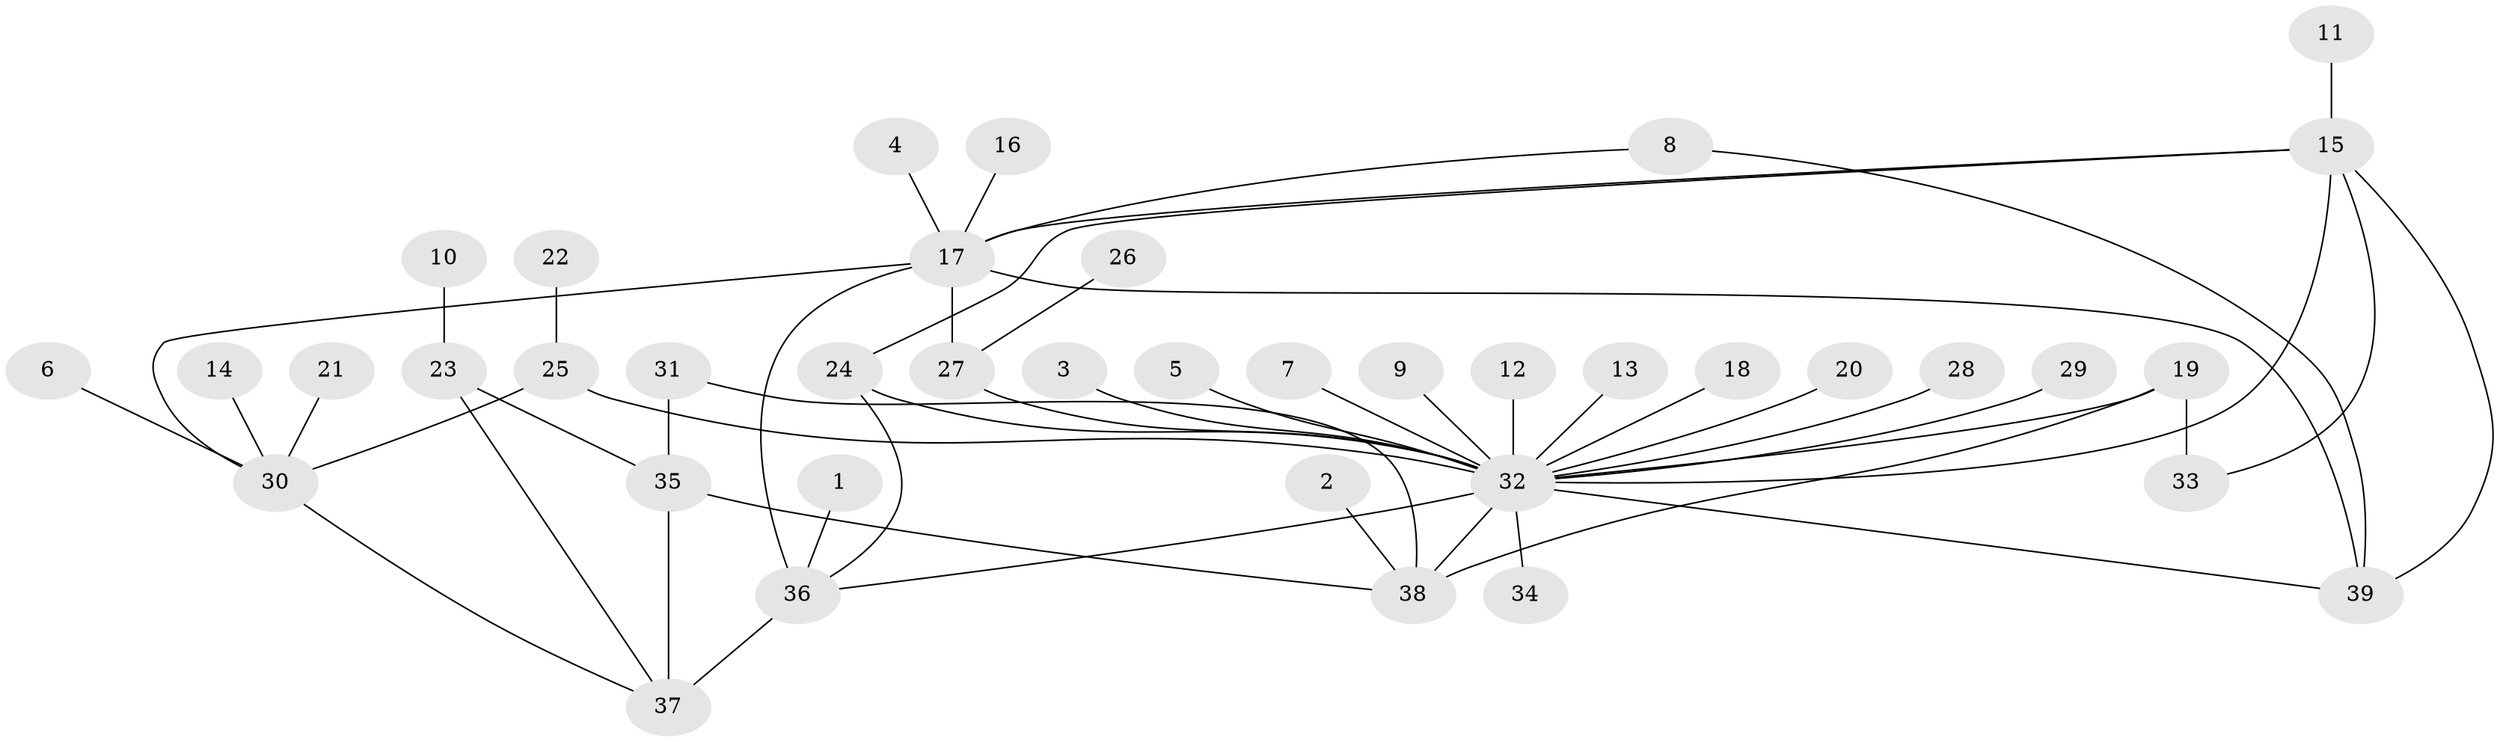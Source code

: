 // original degree distribution, {2: 0.18181818181818182, 6: 0.05194805194805195, 10: 0.012987012987012988, 22: 0.012987012987012988, 7: 0.012987012987012988, 5: 0.03896103896103896, 8: 0.012987012987012988, 1: 0.5324675324675324, 3: 0.09090909090909091, 4: 0.05194805194805195}
// Generated by graph-tools (version 1.1) at 2025/49/03/09/25 03:49:46]
// undirected, 39 vertices, 52 edges
graph export_dot {
graph [start="1"]
  node [color=gray90,style=filled];
  1;
  2;
  3;
  4;
  5;
  6;
  7;
  8;
  9;
  10;
  11;
  12;
  13;
  14;
  15;
  16;
  17;
  18;
  19;
  20;
  21;
  22;
  23;
  24;
  25;
  26;
  27;
  28;
  29;
  30;
  31;
  32;
  33;
  34;
  35;
  36;
  37;
  38;
  39;
  1 -- 36 [weight=1.0];
  2 -- 38 [weight=1.0];
  3 -- 32 [weight=1.0];
  4 -- 17 [weight=1.0];
  5 -- 32 [weight=1.0];
  6 -- 30 [weight=1.0];
  7 -- 32 [weight=1.0];
  8 -- 17 [weight=1.0];
  8 -- 39 [weight=1.0];
  9 -- 32 [weight=1.0];
  10 -- 23 [weight=1.0];
  11 -- 15 [weight=1.0];
  12 -- 32 [weight=1.0];
  13 -- 32 [weight=1.0];
  14 -- 30 [weight=1.0];
  15 -- 17 [weight=1.0];
  15 -- 24 [weight=1.0];
  15 -- 32 [weight=1.0];
  15 -- 33 [weight=1.0];
  15 -- 39 [weight=1.0];
  16 -- 17 [weight=1.0];
  17 -- 27 [weight=1.0];
  17 -- 30 [weight=1.0];
  17 -- 36 [weight=1.0];
  17 -- 39 [weight=1.0];
  18 -- 32 [weight=1.0];
  19 -- 32 [weight=1.0];
  19 -- 33 [weight=1.0];
  19 -- 38 [weight=2.0];
  20 -- 32 [weight=1.0];
  21 -- 30 [weight=1.0];
  22 -- 25 [weight=1.0];
  23 -- 35 [weight=1.0];
  23 -- 37 [weight=1.0];
  24 -- 32 [weight=1.0];
  24 -- 36 [weight=1.0];
  25 -- 30 [weight=1.0];
  25 -- 32 [weight=1.0];
  26 -- 27 [weight=1.0];
  27 -- 32 [weight=1.0];
  28 -- 32 [weight=1.0];
  29 -- 32 [weight=1.0];
  30 -- 37 [weight=1.0];
  31 -- 35 [weight=1.0];
  31 -- 38 [weight=1.0];
  32 -- 34 [weight=1.0];
  32 -- 36 [weight=1.0];
  32 -- 38 [weight=1.0];
  32 -- 39 [weight=1.0];
  35 -- 37 [weight=1.0];
  35 -- 38 [weight=1.0];
  36 -- 37 [weight=2.0];
}
